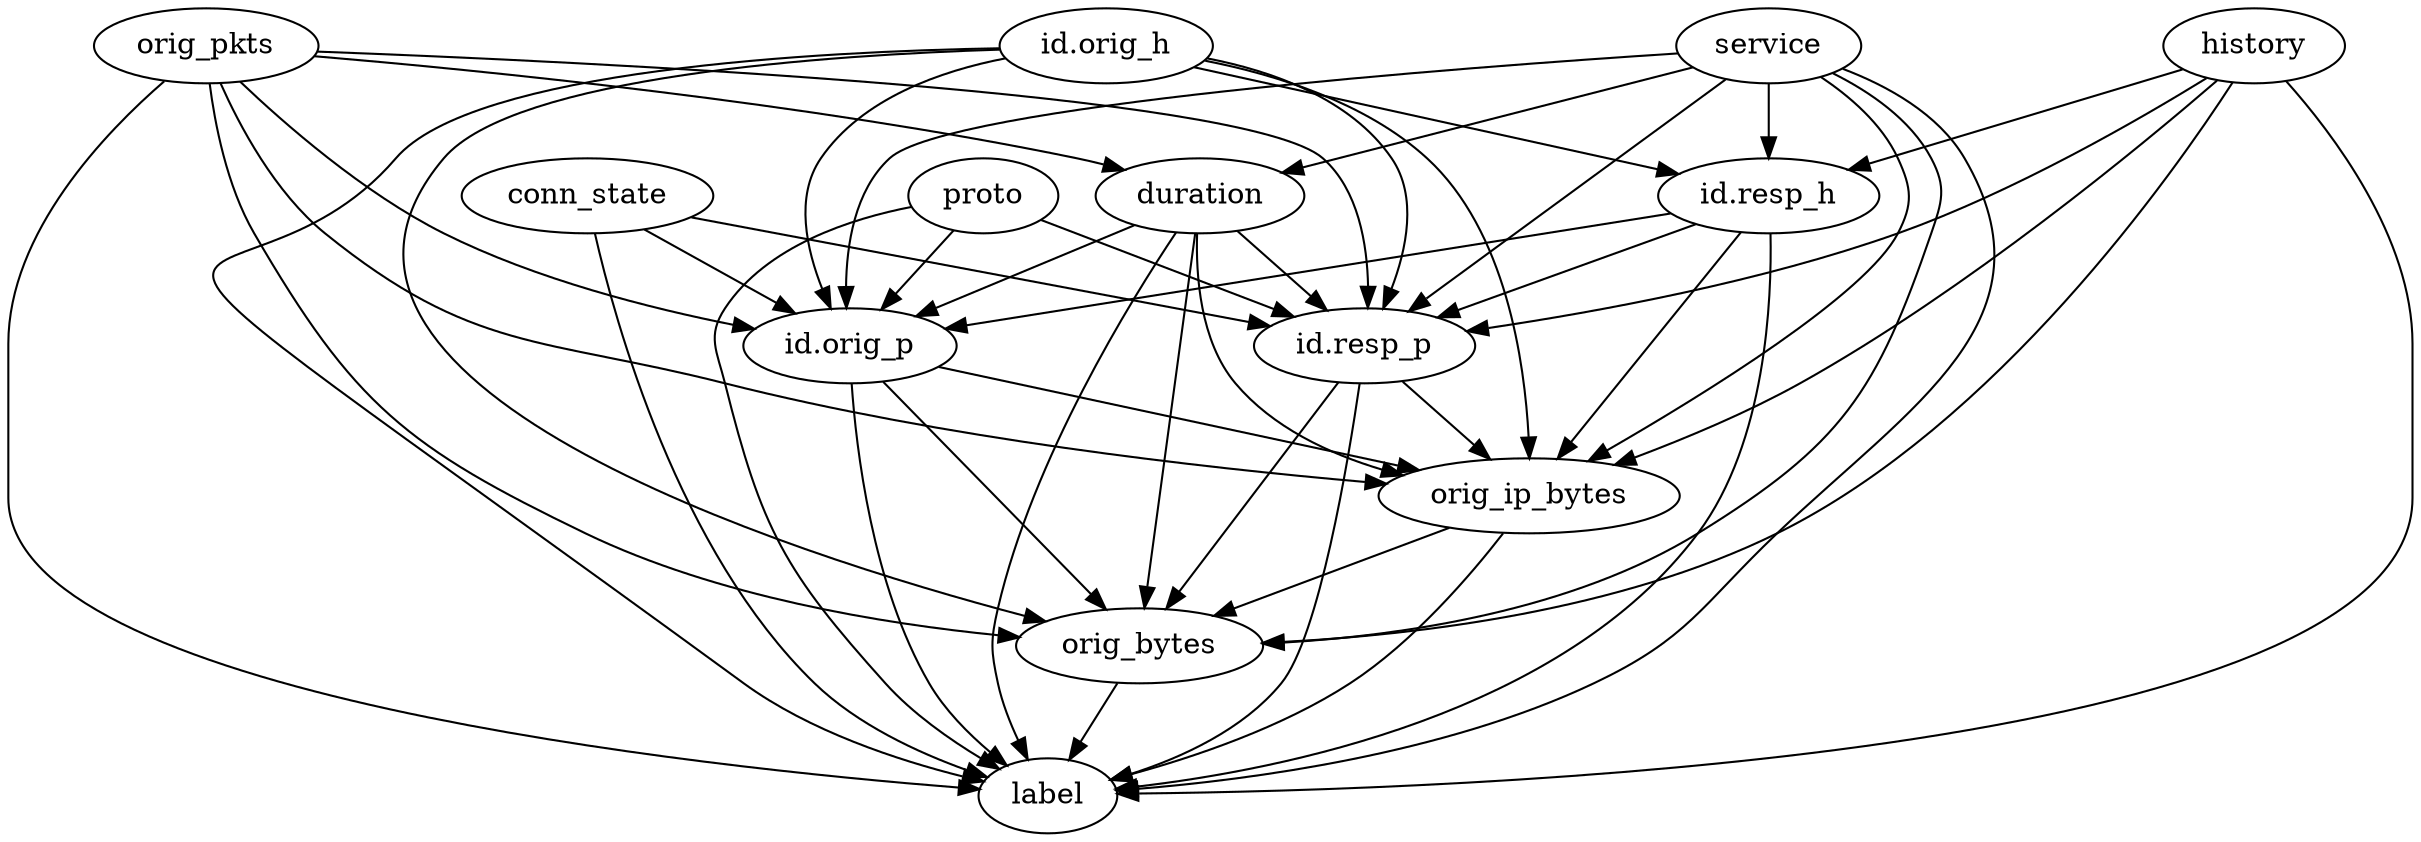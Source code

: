 strict digraph  {
"id.orig_h";
"id.orig_p";
"id.resp_h";
"id.resp_p";
orig_bytes;
orig_ip_bytes;
label;
proto;
service;
duration;
conn_state;
history;
orig_pkts;
"id.orig_h" -> "id.orig_p";
"id.orig_h" -> "id.resp_h";
"id.orig_h" -> "id.resp_p";
"id.orig_h" -> orig_bytes;
"id.orig_h" -> orig_ip_bytes;
"id.orig_h" -> label;
"id.orig_p" -> orig_bytes;
"id.orig_p" -> orig_ip_bytes;
"id.orig_p" -> label;
"id.resp_h" -> "id.orig_p";
"id.resp_h" -> "id.resp_p";
"id.resp_h" -> orig_ip_bytes;
"id.resp_h" -> label;
"id.resp_p" -> orig_bytes;
"id.resp_p" -> orig_ip_bytes;
"id.resp_p" -> label;
orig_bytes -> label;
orig_ip_bytes -> orig_bytes;
orig_ip_bytes -> label;
proto -> "id.orig_p";
proto -> "id.resp_p";
proto -> label;
service -> "id.orig_p";
service -> "id.resp_h";
service -> "id.resp_p";
service -> duration;
service -> orig_bytes;
service -> orig_ip_bytes;
service -> label;
duration -> "id.orig_p";
duration -> "id.resp_p";
duration -> orig_bytes;
duration -> orig_ip_bytes;
duration -> label;
conn_state -> "id.orig_p";
conn_state -> "id.resp_p";
conn_state -> label;
history -> "id.resp_h";
history -> "id.resp_p";
history -> orig_bytes;
history -> orig_ip_bytes;
history -> label;
orig_pkts -> "id.orig_p";
orig_pkts -> "id.resp_p";
orig_pkts -> duration;
orig_pkts -> orig_bytes;
orig_pkts -> orig_ip_bytes;
orig_pkts -> label;
}
